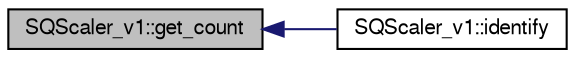 digraph "SQScaler_v1::get_count"
{
  bgcolor="transparent";
  edge [fontname="FreeSans",fontsize="10",labelfontname="FreeSans",labelfontsize="10"];
  node [fontname="FreeSans",fontsize="10",shape=record];
  rankdir="LR";
  Node1 [label="SQScaler_v1::get_count",height=0.2,width=0.4,color="black", fillcolor="grey75", style="filled" fontcolor="black"];
  Node1 -> Node2 [dir="back",color="midnightblue",fontsize="10",style="solid",fontname="FreeSans"];
  Node2 [label="SQScaler_v1::identify",height=0.2,width=0.4,color="black",URL="$d4/d64/classSQScaler__v1.html#a77c013e44a02e77be066907e83bcdc08"];
}
